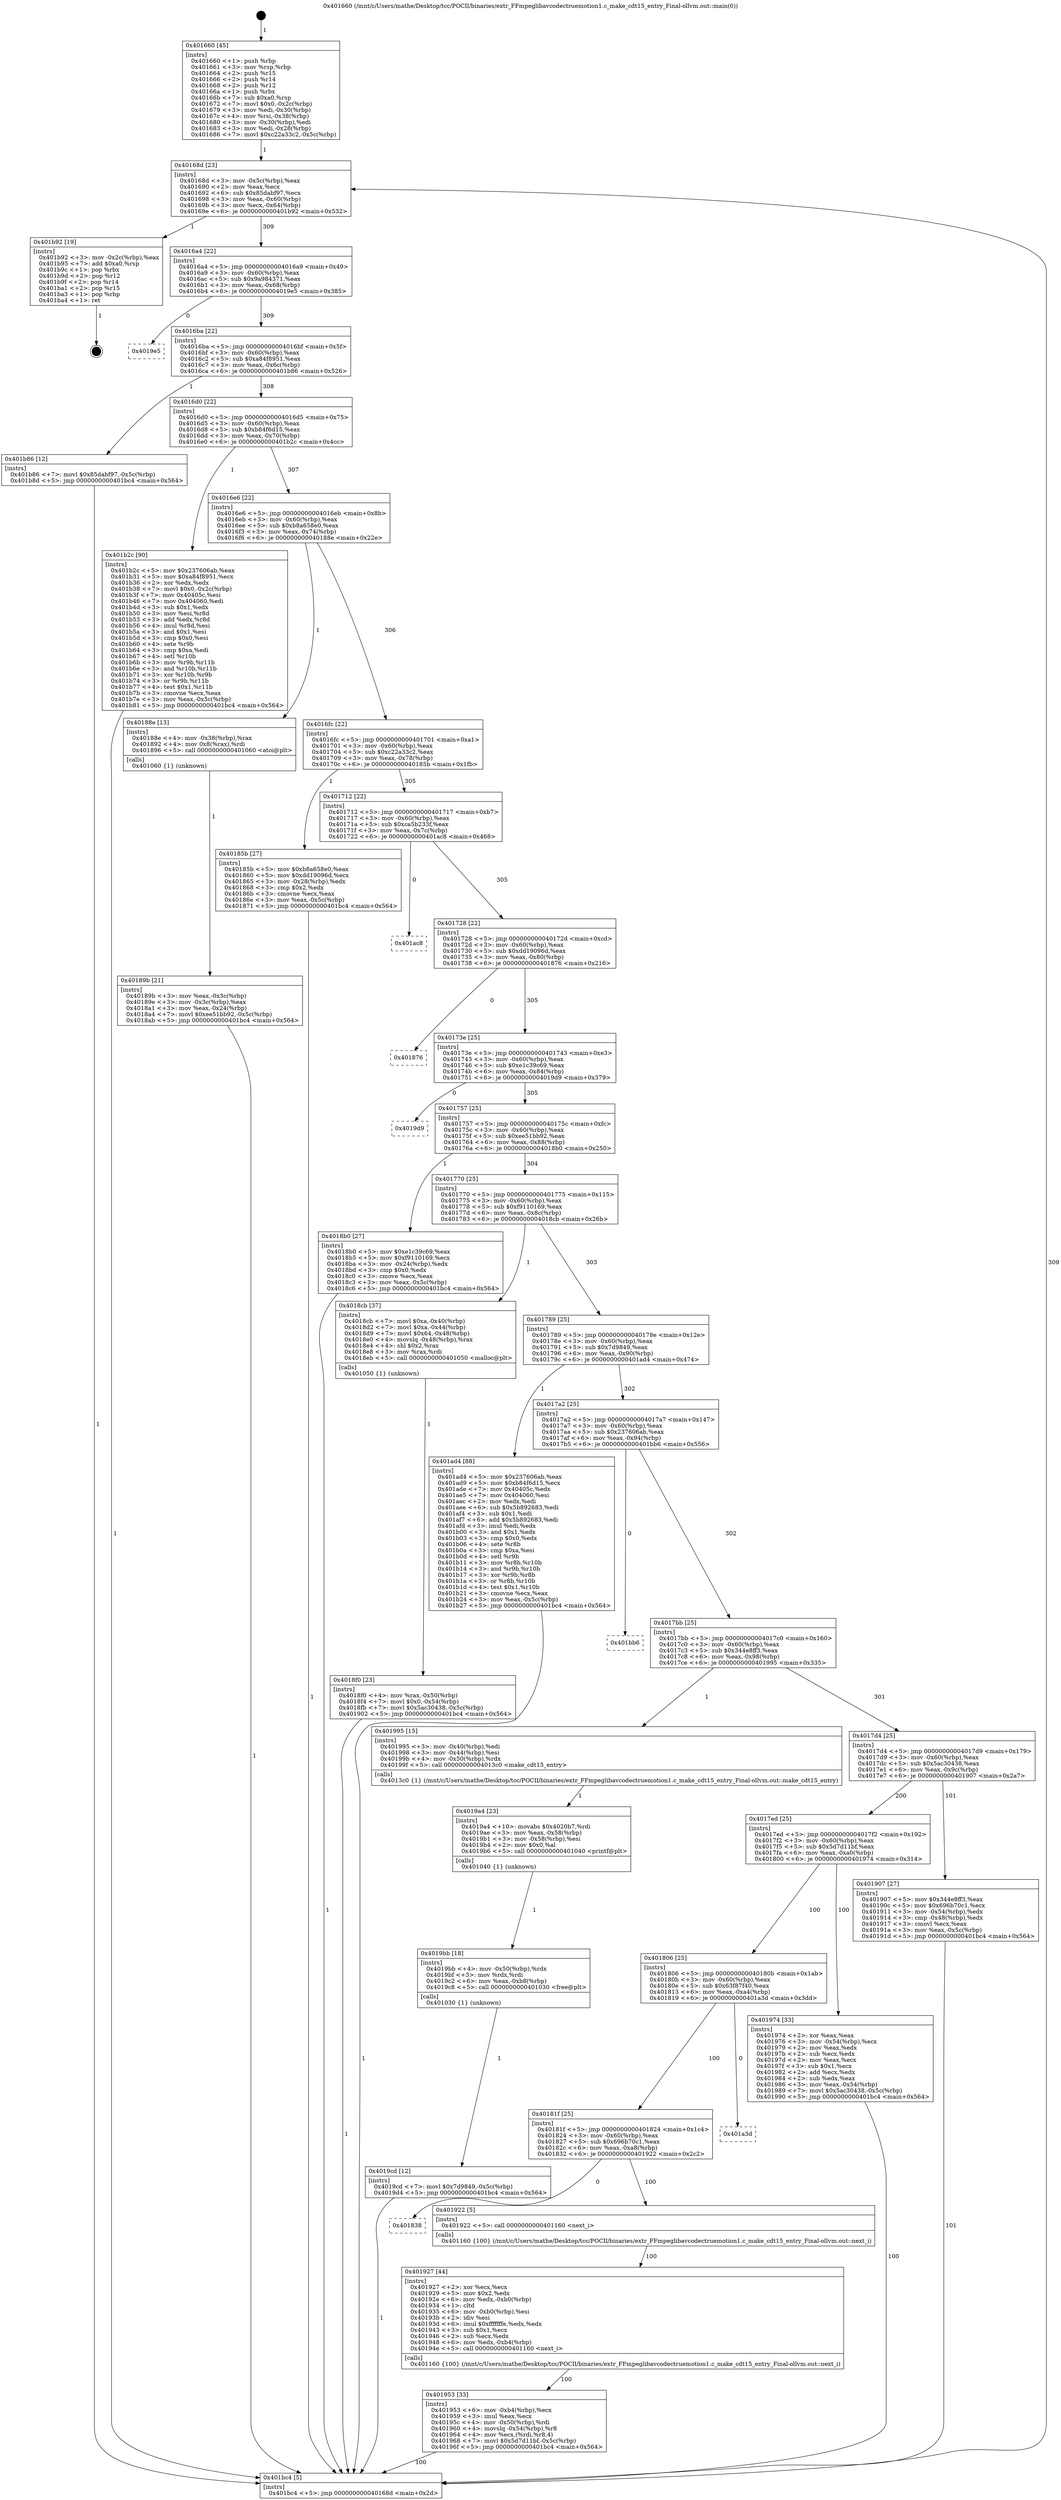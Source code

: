 digraph "0x401660" {
  label = "0x401660 (/mnt/c/Users/mathe/Desktop/tcc/POCII/binaries/extr_FFmpeglibavcodectruemotion1.c_make_cdt15_entry_Final-ollvm.out::main(0))"
  labelloc = "t"
  node[shape=record]

  Entry [label="",width=0.3,height=0.3,shape=circle,fillcolor=black,style=filled]
  "0x40168d" [label="{
     0x40168d [23]\l
     | [instrs]\l
     &nbsp;&nbsp;0x40168d \<+3\>: mov -0x5c(%rbp),%eax\l
     &nbsp;&nbsp;0x401690 \<+2\>: mov %eax,%ecx\l
     &nbsp;&nbsp;0x401692 \<+6\>: sub $0x85dabf97,%ecx\l
     &nbsp;&nbsp;0x401698 \<+3\>: mov %eax,-0x60(%rbp)\l
     &nbsp;&nbsp;0x40169b \<+3\>: mov %ecx,-0x64(%rbp)\l
     &nbsp;&nbsp;0x40169e \<+6\>: je 0000000000401b92 \<main+0x532\>\l
  }"]
  "0x401b92" [label="{
     0x401b92 [19]\l
     | [instrs]\l
     &nbsp;&nbsp;0x401b92 \<+3\>: mov -0x2c(%rbp),%eax\l
     &nbsp;&nbsp;0x401b95 \<+7\>: add $0xa0,%rsp\l
     &nbsp;&nbsp;0x401b9c \<+1\>: pop %rbx\l
     &nbsp;&nbsp;0x401b9d \<+2\>: pop %r12\l
     &nbsp;&nbsp;0x401b9f \<+2\>: pop %r14\l
     &nbsp;&nbsp;0x401ba1 \<+2\>: pop %r15\l
     &nbsp;&nbsp;0x401ba3 \<+1\>: pop %rbp\l
     &nbsp;&nbsp;0x401ba4 \<+1\>: ret\l
  }"]
  "0x4016a4" [label="{
     0x4016a4 [22]\l
     | [instrs]\l
     &nbsp;&nbsp;0x4016a4 \<+5\>: jmp 00000000004016a9 \<main+0x49\>\l
     &nbsp;&nbsp;0x4016a9 \<+3\>: mov -0x60(%rbp),%eax\l
     &nbsp;&nbsp;0x4016ac \<+5\>: sub $0x9a984371,%eax\l
     &nbsp;&nbsp;0x4016b1 \<+3\>: mov %eax,-0x68(%rbp)\l
     &nbsp;&nbsp;0x4016b4 \<+6\>: je 00000000004019e5 \<main+0x385\>\l
  }"]
  Exit [label="",width=0.3,height=0.3,shape=circle,fillcolor=black,style=filled,peripheries=2]
  "0x4019e5" [label="{
     0x4019e5\l
  }", style=dashed]
  "0x4016ba" [label="{
     0x4016ba [22]\l
     | [instrs]\l
     &nbsp;&nbsp;0x4016ba \<+5\>: jmp 00000000004016bf \<main+0x5f\>\l
     &nbsp;&nbsp;0x4016bf \<+3\>: mov -0x60(%rbp),%eax\l
     &nbsp;&nbsp;0x4016c2 \<+5\>: sub $0xa84f8951,%eax\l
     &nbsp;&nbsp;0x4016c7 \<+3\>: mov %eax,-0x6c(%rbp)\l
     &nbsp;&nbsp;0x4016ca \<+6\>: je 0000000000401b86 \<main+0x526\>\l
  }"]
  "0x4019cd" [label="{
     0x4019cd [12]\l
     | [instrs]\l
     &nbsp;&nbsp;0x4019cd \<+7\>: movl $0x7d9849,-0x5c(%rbp)\l
     &nbsp;&nbsp;0x4019d4 \<+5\>: jmp 0000000000401bc4 \<main+0x564\>\l
  }"]
  "0x401b86" [label="{
     0x401b86 [12]\l
     | [instrs]\l
     &nbsp;&nbsp;0x401b86 \<+7\>: movl $0x85dabf97,-0x5c(%rbp)\l
     &nbsp;&nbsp;0x401b8d \<+5\>: jmp 0000000000401bc4 \<main+0x564\>\l
  }"]
  "0x4016d0" [label="{
     0x4016d0 [22]\l
     | [instrs]\l
     &nbsp;&nbsp;0x4016d0 \<+5\>: jmp 00000000004016d5 \<main+0x75\>\l
     &nbsp;&nbsp;0x4016d5 \<+3\>: mov -0x60(%rbp),%eax\l
     &nbsp;&nbsp;0x4016d8 \<+5\>: sub $0xb84f6d15,%eax\l
     &nbsp;&nbsp;0x4016dd \<+3\>: mov %eax,-0x70(%rbp)\l
     &nbsp;&nbsp;0x4016e0 \<+6\>: je 0000000000401b2c \<main+0x4cc\>\l
  }"]
  "0x4019bb" [label="{
     0x4019bb [18]\l
     | [instrs]\l
     &nbsp;&nbsp;0x4019bb \<+4\>: mov -0x50(%rbp),%rdx\l
     &nbsp;&nbsp;0x4019bf \<+3\>: mov %rdx,%rdi\l
     &nbsp;&nbsp;0x4019c2 \<+6\>: mov %eax,-0xb8(%rbp)\l
     &nbsp;&nbsp;0x4019c8 \<+5\>: call 0000000000401030 \<free@plt\>\l
     | [calls]\l
     &nbsp;&nbsp;0x401030 \{1\} (unknown)\l
  }"]
  "0x401b2c" [label="{
     0x401b2c [90]\l
     | [instrs]\l
     &nbsp;&nbsp;0x401b2c \<+5\>: mov $0x237606ab,%eax\l
     &nbsp;&nbsp;0x401b31 \<+5\>: mov $0xa84f8951,%ecx\l
     &nbsp;&nbsp;0x401b36 \<+2\>: xor %edx,%edx\l
     &nbsp;&nbsp;0x401b38 \<+7\>: movl $0x0,-0x2c(%rbp)\l
     &nbsp;&nbsp;0x401b3f \<+7\>: mov 0x40405c,%esi\l
     &nbsp;&nbsp;0x401b46 \<+7\>: mov 0x404060,%edi\l
     &nbsp;&nbsp;0x401b4d \<+3\>: sub $0x1,%edx\l
     &nbsp;&nbsp;0x401b50 \<+3\>: mov %esi,%r8d\l
     &nbsp;&nbsp;0x401b53 \<+3\>: add %edx,%r8d\l
     &nbsp;&nbsp;0x401b56 \<+4\>: imul %r8d,%esi\l
     &nbsp;&nbsp;0x401b5a \<+3\>: and $0x1,%esi\l
     &nbsp;&nbsp;0x401b5d \<+3\>: cmp $0x0,%esi\l
     &nbsp;&nbsp;0x401b60 \<+4\>: sete %r9b\l
     &nbsp;&nbsp;0x401b64 \<+3\>: cmp $0xa,%edi\l
     &nbsp;&nbsp;0x401b67 \<+4\>: setl %r10b\l
     &nbsp;&nbsp;0x401b6b \<+3\>: mov %r9b,%r11b\l
     &nbsp;&nbsp;0x401b6e \<+3\>: and %r10b,%r11b\l
     &nbsp;&nbsp;0x401b71 \<+3\>: xor %r10b,%r9b\l
     &nbsp;&nbsp;0x401b74 \<+3\>: or %r9b,%r11b\l
     &nbsp;&nbsp;0x401b77 \<+4\>: test $0x1,%r11b\l
     &nbsp;&nbsp;0x401b7b \<+3\>: cmovne %ecx,%eax\l
     &nbsp;&nbsp;0x401b7e \<+3\>: mov %eax,-0x5c(%rbp)\l
     &nbsp;&nbsp;0x401b81 \<+5\>: jmp 0000000000401bc4 \<main+0x564\>\l
  }"]
  "0x4016e6" [label="{
     0x4016e6 [22]\l
     | [instrs]\l
     &nbsp;&nbsp;0x4016e6 \<+5\>: jmp 00000000004016eb \<main+0x8b\>\l
     &nbsp;&nbsp;0x4016eb \<+3\>: mov -0x60(%rbp),%eax\l
     &nbsp;&nbsp;0x4016ee \<+5\>: sub $0xb8a658e0,%eax\l
     &nbsp;&nbsp;0x4016f3 \<+3\>: mov %eax,-0x74(%rbp)\l
     &nbsp;&nbsp;0x4016f6 \<+6\>: je 000000000040188e \<main+0x22e\>\l
  }"]
  "0x4019a4" [label="{
     0x4019a4 [23]\l
     | [instrs]\l
     &nbsp;&nbsp;0x4019a4 \<+10\>: movabs $0x4020b7,%rdi\l
     &nbsp;&nbsp;0x4019ae \<+3\>: mov %eax,-0x58(%rbp)\l
     &nbsp;&nbsp;0x4019b1 \<+3\>: mov -0x58(%rbp),%esi\l
     &nbsp;&nbsp;0x4019b4 \<+2\>: mov $0x0,%al\l
     &nbsp;&nbsp;0x4019b6 \<+5\>: call 0000000000401040 \<printf@plt\>\l
     | [calls]\l
     &nbsp;&nbsp;0x401040 \{1\} (unknown)\l
  }"]
  "0x40188e" [label="{
     0x40188e [13]\l
     | [instrs]\l
     &nbsp;&nbsp;0x40188e \<+4\>: mov -0x38(%rbp),%rax\l
     &nbsp;&nbsp;0x401892 \<+4\>: mov 0x8(%rax),%rdi\l
     &nbsp;&nbsp;0x401896 \<+5\>: call 0000000000401060 \<atoi@plt\>\l
     | [calls]\l
     &nbsp;&nbsp;0x401060 \{1\} (unknown)\l
  }"]
  "0x4016fc" [label="{
     0x4016fc [22]\l
     | [instrs]\l
     &nbsp;&nbsp;0x4016fc \<+5\>: jmp 0000000000401701 \<main+0xa1\>\l
     &nbsp;&nbsp;0x401701 \<+3\>: mov -0x60(%rbp),%eax\l
     &nbsp;&nbsp;0x401704 \<+5\>: sub $0xc22a33c2,%eax\l
     &nbsp;&nbsp;0x401709 \<+3\>: mov %eax,-0x78(%rbp)\l
     &nbsp;&nbsp;0x40170c \<+6\>: je 000000000040185b \<main+0x1fb\>\l
  }"]
  "0x401953" [label="{
     0x401953 [33]\l
     | [instrs]\l
     &nbsp;&nbsp;0x401953 \<+6\>: mov -0xb4(%rbp),%ecx\l
     &nbsp;&nbsp;0x401959 \<+3\>: imul %eax,%ecx\l
     &nbsp;&nbsp;0x40195c \<+4\>: mov -0x50(%rbp),%rdi\l
     &nbsp;&nbsp;0x401960 \<+4\>: movslq -0x54(%rbp),%r8\l
     &nbsp;&nbsp;0x401964 \<+4\>: mov %ecx,(%rdi,%r8,4)\l
     &nbsp;&nbsp;0x401968 \<+7\>: movl $0x5d7d11bf,-0x5c(%rbp)\l
     &nbsp;&nbsp;0x40196f \<+5\>: jmp 0000000000401bc4 \<main+0x564\>\l
  }"]
  "0x40185b" [label="{
     0x40185b [27]\l
     | [instrs]\l
     &nbsp;&nbsp;0x40185b \<+5\>: mov $0xb8a658e0,%eax\l
     &nbsp;&nbsp;0x401860 \<+5\>: mov $0xdd19096d,%ecx\l
     &nbsp;&nbsp;0x401865 \<+3\>: mov -0x28(%rbp),%edx\l
     &nbsp;&nbsp;0x401868 \<+3\>: cmp $0x2,%edx\l
     &nbsp;&nbsp;0x40186b \<+3\>: cmovne %ecx,%eax\l
     &nbsp;&nbsp;0x40186e \<+3\>: mov %eax,-0x5c(%rbp)\l
     &nbsp;&nbsp;0x401871 \<+5\>: jmp 0000000000401bc4 \<main+0x564\>\l
  }"]
  "0x401712" [label="{
     0x401712 [22]\l
     | [instrs]\l
     &nbsp;&nbsp;0x401712 \<+5\>: jmp 0000000000401717 \<main+0xb7\>\l
     &nbsp;&nbsp;0x401717 \<+3\>: mov -0x60(%rbp),%eax\l
     &nbsp;&nbsp;0x40171a \<+5\>: sub $0xca5b233f,%eax\l
     &nbsp;&nbsp;0x40171f \<+3\>: mov %eax,-0x7c(%rbp)\l
     &nbsp;&nbsp;0x401722 \<+6\>: je 0000000000401ac8 \<main+0x468\>\l
  }"]
  "0x401bc4" [label="{
     0x401bc4 [5]\l
     | [instrs]\l
     &nbsp;&nbsp;0x401bc4 \<+5\>: jmp 000000000040168d \<main+0x2d\>\l
  }"]
  "0x401660" [label="{
     0x401660 [45]\l
     | [instrs]\l
     &nbsp;&nbsp;0x401660 \<+1\>: push %rbp\l
     &nbsp;&nbsp;0x401661 \<+3\>: mov %rsp,%rbp\l
     &nbsp;&nbsp;0x401664 \<+2\>: push %r15\l
     &nbsp;&nbsp;0x401666 \<+2\>: push %r14\l
     &nbsp;&nbsp;0x401668 \<+2\>: push %r12\l
     &nbsp;&nbsp;0x40166a \<+1\>: push %rbx\l
     &nbsp;&nbsp;0x40166b \<+7\>: sub $0xa0,%rsp\l
     &nbsp;&nbsp;0x401672 \<+7\>: movl $0x0,-0x2c(%rbp)\l
     &nbsp;&nbsp;0x401679 \<+3\>: mov %edi,-0x30(%rbp)\l
     &nbsp;&nbsp;0x40167c \<+4\>: mov %rsi,-0x38(%rbp)\l
     &nbsp;&nbsp;0x401680 \<+3\>: mov -0x30(%rbp),%edi\l
     &nbsp;&nbsp;0x401683 \<+3\>: mov %edi,-0x28(%rbp)\l
     &nbsp;&nbsp;0x401686 \<+7\>: movl $0xc22a33c2,-0x5c(%rbp)\l
  }"]
  "0x40189b" [label="{
     0x40189b [21]\l
     | [instrs]\l
     &nbsp;&nbsp;0x40189b \<+3\>: mov %eax,-0x3c(%rbp)\l
     &nbsp;&nbsp;0x40189e \<+3\>: mov -0x3c(%rbp),%eax\l
     &nbsp;&nbsp;0x4018a1 \<+3\>: mov %eax,-0x24(%rbp)\l
     &nbsp;&nbsp;0x4018a4 \<+7\>: movl $0xee51bb92,-0x5c(%rbp)\l
     &nbsp;&nbsp;0x4018ab \<+5\>: jmp 0000000000401bc4 \<main+0x564\>\l
  }"]
  "0x401927" [label="{
     0x401927 [44]\l
     | [instrs]\l
     &nbsp;&nbsp;0x401927 \<+2\>: xor %ecx,%ecx\l
     &nbsp;&nbsp;0x401929 \<+5\>: mov $0x2,%edx\l
     &nbsp;&nbsp;0x40192e \<+6\>: mov %edx,-0xb0(%rbp)\l
     &nbsp;&nbsp;0x401934 \<+1\>: cltd\l
     &nbsp;&nbsp;0x401935 \<+6\>: mov -0xb0(%rbp),%esi\l
     &nbsp;&nbsp;0x40193b \<+2\>: idiv %esi\l
     &nbsp;&nbsp;0x40193d \<+6\>: imul $0xfffffffe,%edx,%edx\l
     &nbsp;&nbsp;0x401943 \<+3\>: sub $0x1,%ecx\l
     &nbsp;&nbsp;0x401946 \<+2\>: sub %ecx,%edx\l
     &nbsp;&nbsp;0x401948 \<+6\>: mov %edx,-0xb4(%rbp)\l
     &nbsp;&nbsp;0x40194e \<+5\>: call 0000000000401160 \<next_i\>\l
     | [calls]\l
     &nbsp;&nbsp;0x401160 \{100\} (/mnt/c/Users/mathe/Desktop/tcc/POCII/binaries/extr_FFmpeglibavcodectruemotion1.c_make_cdt15_entry_Final-ollvm.out::next_i)\l
  }"]
  "0x401ac8" [label="{
     0x401ac8\l
  }", style=dashed]
  "0x401728" [label="{
     0x401728 [22]\l
     | [instrs]\l
     &nbsp;&nbsp;0x401728 \<+5\>: jmp 000000000040172d \<main+0xcd\>\l
     &nbsp;&nbsp;0x40172d \<+3\>: mov -0x60(%rbp),%eax\l
     &nbsp;&nbsp;0x401730 \<+5\>: sub $0xdd19096d,%eax\l
     &nbsp;&nbsp;0x401735 \<+3\>: mov %eax,-0x80(%rbp)\l
     &nbsp;&nbsp;0x401738 \<+6\>: je 0000000000401876 \<main+0x216\>\l
  }"]
  "0x401838" [label="{
     0x401838\l
  }", style=dashed]
  "0x401876" [label="{
     0x401876\l
  }", style=dashed]
  "0x40173e" [label="{
     0x40173e [25]\l
     | [instrs]\l
     &nbsp;&nbsp;0x40173e \<+5\>: jmp 0000000000401743 \<main+0xe3\>\l
     &nbsp;&nbsp;0x401743 \<+3\>: mov -0x60(%rbp),%eax\l
     &nbsp;&nbsp;0x401746 \<+5\>: sub $0xe1c39c69,%eax\l
     &nbsp;&nbsp;0x40174b \<+6\>: mov %eax,-0x84(%rbp)\l
     &nbsp;&nbsp;0x401751 \<+6\>: je 00000000004019d9 \<main+0x379\>\l
  }"]
  "0x401922" [label="{
     0x401922 [5]\l
     | [instrs]\l
     &nbsp;&nbsp;0x401922 \<+5\>: call 0000000000401160 \<next_i\>\l
     | [calls]\l
     &nbsp;&nbsp;0x401160 \{100\} (/mnt/c/Users/mathe/Desktop/tcc/POCII/binaries/extr_FFmpeglibavcodectruemotion1.c_make_cdt15_entry_Final-ollvm.out::next_i)\l
  }"]
  "0x4019d9" [label="{
     0x4019d9\l
  }", style=dashed]
  "0x401757" [label="{
     0x401757 [25]\l
     | [instrs]\l
     &nbsp;&nbsp;0x401757 \<+5\>: jmp 000000000040175c \<main+0xfc\>\l
     &nbsp;&nbsp;0x40175c \<+3\>: mov -0x60(%rbp),%eax\l
     &nbsp;&nbsp;0x40175f \<+5\>: sub $0xee51bb92,%eax\l
     &nbsp;&nbsp;0x401764 \<+6\>: mov %eax,-0x88(%rbp)\l
     &nbsp;&nbsp;0x40176a \<+6\>: je 00000000004018b0 \<main+0x250\>\l
  }"]
  "0x40181f" [label="{
     0x40181f [25]\l
     | [instrs]\l
     &nbsp;&nbsp;0x40181f \<+5\>: jmp 0000000000401824 \<main+0x1c4\>\l
     &nbsp;&nbsp;0x401824 \<+3\>: mov -0x60(%rbp),%eax\l
     &nbsp;&nbsp;0x401827 \<+5\>: sub $0x696b70c1,%eax\l
     &nbsp;&nbsp;0x40182c \<+6\>: mov %eax,-0xa8(%rbp)\l
     &nbsp;&nbsp;0x401832 \<+6\>: je 0000000000401922 \<main+0x2c2\>\l
  }"]
  "0x4018b0" [label="{
     0x4018b0 [27]\l
     | [instrs]\l
     &nbsp;&nbsp;0x4018b0 \<+5\>: mov $0xe1c39c69,%eax\l
     &nbsp;&nbsp;0x4018b5 \<+5\>: mov $0xf9110169,%ecx\l
     &nbsp;&nbsp;0x4018ba \<+3\>: mov -0x24(%rbp),%edx\l
     &nbsp;&nbsp;0x4018bd \<+3\>: cmp $0x0,%edx\l
     &nbsp;&nbsp;0x4018c0 \<+3\>: cmove %ecx,%eax\l
     &nbsp;&nbsp;0x4018c3 \<+3\>: mov %eax,-0x5c(%rbp)\l
     &nbsp;&nbsp;0x4018c6 \<+5\>: jmp 0000000000401bc4 \<main+0x564\>\l
  }"]
  "0x401770" [label="{
     0x401770 [25]\l
     | [instrs]\l
     &nbsp;&nbsp;0x401770 \<+5\>: jmp 0000000000401775 \<main+0x115\>\l
     &nbsp;&nbsp;0x401775 \<+3\>: mov -0x60(%rbp),%eax\l
     &nbsp;&nbsp;0x401778 \<+5\>: sub $0xf9110169,%eax\l
     &nbsp;&nbsp;0x40177d \<+6\>: mov %eax,-0x8c(%rbp)\l
     &nbsp;&nbsp;0x401783 \<+6\>: je 00000000004018cb \<main+0x26b\>\l
  }"]
  "0x401a3d" [label="{
     0x401a3d\l
  }", style=dashed]
  "0x4018cb" [label="{
     0x4018cb [37]\l
     | [instrs]\l
     &nbsp;&nbsp;0x4018cb \<+7\>: movl $0xa,-0x40(%rbp)\l
     &nbsp;&nbsp;0x4018d2 \<+7\>: movl $0xa,-0x44(%rbp)\l
     &nbsp;&nbsp;0x4018d9 \<+7\>: movl $0x64,-0x48(%rbp)\l
     &nbsp;&nbsp;0x4018e0 \<+4\>: movslq -0x48(%rbp),%rax\l
     &nbsp;&nbsp;0x4018e4 \<+4\>: shl $0x2,%rax\l
     &nbsp;&nbsp;0x4018e8 \<+3\>: mov %rax,%rdi\l
     &nbsp;&nbsp;0x4018eb \<+5\>: call 0000000000401050 \<malloc@plt\>\l
     | [calls]\l
     &nbsp;&nbsp;0x401050 \{1\} (unknown)\l
  }"]
  "0x401789" [label="{
     0x401789 [25]\l
     | [instrs]\l
     &nbsp;&nbsp;0x401789 \<+5\>: jmp 000000000040178e \<main+0x12e\>\l
     &nbsp;&nbsp;0x40178e \<+3\>: mov -0x60(%rbp),%eax\l
     &nbsp;&nbsp;0x401791 \<+5\>: sub $0x7d9849,%eax\l
     &nbsp;&nbsp;0x401796 \<+6\>: mov %eax,-0x90(%rbp)\l
     &nbsp;&nbsp;0x40179c \<+6\>: je 0000000000401ad4 \<main+0x474\>\l
  }"]
  "0x4018f0" [label="{
     0x4018f0 [23]\l
     | [instrs]\l
     &nbsp;&nbsp;0x4018f0 \<+4\>: mov %rax,-0x50(%rbp)\l
     &nbsp;&nbsp;0x4018f4 \<+7\>: movl $0x0,-0x54(%rbp)\l
     &nbsp;&nbsp;0x4018fb \<+7\>: movl $0x5ac30438,-0x5c(%rbp)\l
     &nbsp;&nbsp;0x401902 \<+5\>: jmp 0000000000401bc4 \<main+0x564\>\l
  }"]
  "0x401806" [label="{
     0x401806 [25]\l
     | [instrs]\l
     &nbsp;&nbsp;0x401806 \<+5\>: jmp 000000000040180b \<main+0x1ab\>\l
     &nbsp;&nbsp;0x40180b \<+3\>: mov -0x60(%rbp),%eax\l
     &nbsp;&nbsp;0x40180e \<+5\>: sub $0x63f87f40,%eax\l
     &nbsp;&nbsp;0x401813 \<+6\>: mov %eax,-0xa4(%rbp)\l
     &nbsp;&nbsp;0x401819 \<+6\>: je 0000000000401a3d \<main+0x3dd\>\l
  }"]
  "0x401ad4" [label="{
     0x401ad4 [88]\l
     | [instrs]\l
     &nbsp;&nbsp;0x401ad4 \<+5\>: mov $0x237606ab,%eax\l
     &nbsp;&nbsp;0x401ad9 \<+5\>: mov $0xb84f6d15,%ecx\l
     &nbsp;&nbsp;0x401ade \<+7\>: mov 0x40405c,%edx\l
     &nbsp;&nbsp;0x401ae5 \<+7\>: mov 0x404060,%esi\l
     &nbsp;&nbsp;0x401aec \<+2\>: mov %edx,%edi\l
     &nbsp;&nbsp;0x401aee \<+6\>: sub $0x5b892683,%edi\l
     &nbsp;&nbsp;0x401af4 \<+3\>: sub $0x1,%edi\l
     &nbsp;&nbsp;0x401af7 \<+6\>: add $0x5b892683,%edi\l
     &nbsp;&nbsp;0x401afd \<+3\>: imul %edi,%edx\l
     &nbsp;&nbsp;0x401b00 \<+3\>: and $0x1,%edx\l
     &nbsp;&nbsp;0x401b03 \<+3\>: cmp $0x0,%edx\l
     &nbsp;&nbsp;0x401b06 \<+4\>: sete %r8b\l
     &nbsp;&nbsp;0x401b0a \<+3\>: cmp $0xa,%esi\l
     &nbsp;&nbsp;0x401b0d \<+4\>: setl %r9b\l
     &nbsp;&nbsp;0x401b11 \<+3\>: mov %r8b,%r10b\l
     &nbsp;&nbsp;0x401b14 \<+3\>: and %r9b,%r10b\l
     &nbsp;&nbsp;0x401b17 \<+3\>: xor %r9b,%r8b\l
     &nbsp;&nbsp;0x401b1a \<+3\>: or %r8b,%r10b\l
     &nbsp;&nbsp;0x401b1d \<+4\>: test $0x1,%r10b\l
     &nbsp;&nbsp;0x401b21 \<+3\>: cmovne %ecx,%eax\l
     &nbsp;&nbsp;0x401b24 \<+3\>: mov %eax,-0x5c(%rbp)\l
     &nbsp;&nbsp;0x401b27 \<+5\>: jmp 0000000000401bc4 \<main+0x564\>\l
  }"]
  "0x4017a2" [label="{
     0x4017a2 [25]\l
     | [instrs]\l
     &nbsp;&nbsp;0x4017a2 \<+5\>: jmp 00000000004017a7 \<main+0x147\>\l
     &nbsp;&nbsp;0x4017a7 \<+3\>: mov -0x60(%rbp),%eax\l
     &nbsp;&nbsp;0x4017aa \<+5\>: sub $0x237606ab,%eax\l
     &nbsp;&nbsp;0x4017af \<+6\>: mov %eax,-0x94(%rbp)\l
     &nbsp;&nbsp;0x4017b5 \<+6\>: je 0000000000401bb6 \<main+0x556\>\l
  }"]
  "0x401974" [label="{
     0x401974 [33]\l
     | [instrs]\l
     &nbsp;&nbsp;0x401974 \<+2\>: xor %eax,%eax\l
     &nbsp;&nbsp;0x401976 \<+3\>: mov -0x54(%rbp),%ecx\l
     &nbsp;&nbsp;0x401979 \<+2\>: mov %eax,%edx\l
     &nbsp;&nbsp;0x40197b \<+2\>: sub %ecx,%edx\l
     &nbsp;&nbsp;0x40197d \<+2\>: mov %eax,%ecx\l
     &nbsp;&nbsp;0x40197f \<+3\>: sub $0x1,%ecx\l
     &nbsp;&nbsp;0x401982 \<+2\>: add %ecx,%edx\l
     &nbsp;&nbsp;0x401984 \<+2\>: sub %edx,%eax\l
     &nbsp;&nbsp;0x401986 \<+3\>: mov %eax,-0x54(%rbp)\l
     &nbsp;&nbsp;0x401989 \<+7\>: movl $0x5ac30438,-0x5c(%rbp)\l
     &nbsp;&nbsp;0x401990 \<+5\>: jmp 0000000000401bc4 \<main+0x564\>\l
  }"]
  "0x401bb6" [label="{
     0x401bb6\l
  }", style=dashed]
  "0x4017bb" [label="{
     0x4017bb [25]\l
     | [instrs]\l
     &nbsp;&nbsp;0x4017bb \<+5\>: jmp 00000000004017c0 \<main+0x160\>\l
     &nbsp;&nbsp;0x4017c0 \<+3\>: mov -0x60(%rbp),%eax\l
     &nbsp;&nbsp;0x4017c3 \<+5\>: sub $0x344e8ff3,%eax\l
     &nbsp;&nbsp;0x4017c8 \<+6\>: mov %eax,-0x98(%rbp)\l
     &nbsp;&nbsp;0x4017ce \<+6\>: je 0000000000401995 \<main+0x335\>\l
  }"]
  "0x4017ed" [label="{
     0x4017ed [25]\l
     | [instrs]\l
     &nbsp;&nbsp;0x4017ed \<+5\>: jmp 00000000004017f2 \<main+0x192\>\l
     &nbsp;&nbsp;0x4017f2 \<+3\>: mov -0x60(%rbp),%eax\l
     &nbsp;&nbsp;0x4017f5 \<+5\>: sub $0x5d7d11bf,%eax\l
     &nbsp;&nbsp;0x4017fa \<+6\>: mov %eax,-0xa0(%rbp)\l
     &nbsp;&nbsp;0x401800 \<+6\>: je 0000000000401974 \<main+0x314\>\l
  }"]
  "0x401995" [label="{
     0x401995 [15]\l
     | [instrs]\l
     &nbsp;&nbsp;0x401995 \<+3\>: mov -0x40(%rbp),%edi\l
     &nbsp;&nbsp;0x401998 \<+3\>: mov -0x44(%rbp),%esi\l
     &nbsp;&nbsp;0x40199b \<+4\>: mov -0x50(%rbp),%rdx\l
     &nbsp;&nbsp;0x40199f \<+5\>: call 00000000004013c0 \<make_cdt15_entry\>\l
     | [calls]\l
     &nbsp;&nbsp;0x4013c0 \{1\} (/mnt/c/Users/mathe/Desktop/tcc/POCII/binaries/extr_FFmpeglibavcodectruemotion1.c_make_cdt15_entry_Final-ollvm.out::make_cdt15_entry)\l
  }"]
  "0x4017d4" [label="{
     0x4017d4 [25]\l
     | [instrs]\l
     &nbsp;&nbsp;0x4017d4 \<+5\>: jmp 00000000004017d9 \<main+0x179\>\l
     &nbsp;&nbsp;0x4017d9 \<+3\>: mov -0x60(%rbp),%eax\l
     &nbsp;&nbsp;0x4017dc \<+5\>: sub $0x5ac30438,%eax\l
     &nbsp;&nbsp;0x4017e1 \<+6\>: mov %eax,-0x9c(%rbp)\l
     &nbsp;&nbsp;0x4017e7 \<+6\>: je 0000000000401907 \<main+0x2a7\>\l
  }"]
  "0x401907" [label="{
     0x401907 [27]\l
     | [instrs]\l
     &nbsp;&nbsp;0x401907 \<+5\>: mov $0x344e8ff3,%eax\l
     &nbsp;&nbsp;0x40190c \<+5\>: mov $0x696b70c1,%ecx\l
     &nbsp;&nbsp;0x401911 \<+3\>: mov -0x54(%rbp),%edx\l
     &nbsp;&nbsp;0x401914 \<+3\>: cmp -0x48(%rbp),%edx\l
     &nbsp;&nbsp;0x401917 \<+3\>: cmovl %ecx,%eax\l
     &nbsp;&nbsp;0x40191a \<+3\>: mov %eax,-0x5c(%rbp)\l
     &nbsp;&nbsp;0x40191d \<+5\>: jmp 0000000000401bc4 \<main+0x564\>\l
  }"]
  Entry -> "0x401660" [label=" 1"]
  "0x40168d" -> "0x401b92" [label=" 1"]
  "0x40168d" -> "0x4016a4" [label=" 309"]
  "0x401b92" -> Exit [label=" 1"]
  "0x4016a4" -> "0x4019e5" [label=" 0"]
  "0x4016a4" -> "0x4016ba" [label=" 309"]
  "0x401b86" -> "0x401bc4" [label=" 1"]
  "0x4016ba" -> "0x401b86" [label=" 1"]
  "0x4016ba" -> "0x4016d0" [label=" 308"]
  "0x401b2c" -> "0x401bc4" [label=" 1"]
  "0x4016d0" -> "0x401b2c" [label=" 1"]
  "0x4016d0" -> "0x4016e6" [label=" 307"]
  "0x401ad4" -> "0x401bc4" [label=" 1"]
  "0x4016e6" -> "0x40188e" [label=" 1"]
  "0x4016e6" -> "0x4016fc" [label=" 306"]
  "0x4019cd" -> "0x401bc4" [label=" 1"]
  "0x4016fc" -> "0x40185b" [label=" 1"]
  "0x4016fc" -> "0x401712" [label=" 305"]
  "0x40185b" -> "0x401bc4" [label=" 1"]
  "0x401660" -> "0x40168d" [label=" 1"]
  "0x401bc4" -> "0x40168d" [label=" 309"]
  "0x40188e" -> "0x40189b" [label=" 1"]
  "0x40189b" -> "0x401bc4" [label=" 1"]
  "0x4019bb" -> "0x4019cd" [label=" 1"]
  "0x401712" -> "0x401ac8" [label=" 0"]
  "0x401712" -> "0x401728" [label=" 305"]
  "0x4019a4" -> "0x4019bb" [label=" 1"]
  "0x401728" -> "0x401876" [label=" 0"]
  "0x401728" -> "0x40173e" [label=" 305"]
  "0x401995" -> "0x4019a4" [label=" 1"]
  "0x40173e" -> "0x4019d9" [label=" 0"]
  "0x40173e" -> "0x401757" [label=" 305"]
  "0x401974" -> "0x401bc4" [label=" 100"]
  "0x401757" -> "0x4018b0" [label=" 1"]
  "0x401757" -> "0x401770" [label=" 304"]
  "0x4018b0" -> "0x401bc4" [label=" 1"]
  "0x401927" -> "0x401953" [label=" 100"]
  "0x401770" -> "0x4018cb" [label=" 1"]
  "0x401770" -> "0x401789" [label=" 303"]
  "0x4018cb" -> "0x4018f0" [label=" 1"]
  "0x4018f0" -> "0x401bc4" [label=" 1"]
  "0x401922" -> "0x401927" [label=" 100"]
  "0x401789" -> "0x401ad4" [label=" 1"]
  "0x401789" -> "0x4017a2" [label=" 302"]
  "0x40181f" -> "0x401922" [label=" 100"]
  "0x4017a2" -> "0x401bb6" [label=" 0"]
  "0x4017a2" -> "0x4017bb" [label=" 302"]
  "0x401953" -> "0x401bc4" [label=" 100"]
  "0x4017bb" -> "0x401995" [label=" 1"]
  "0x4017bb" -> "0x4017d4" [label=" 301"]
  "0x401806" -> "0x401a3d" [label=" 0"]
  "0x4017d4" -> "0x401907" [label=" 101"]
  "0x4017d4" -> "0x4017ed" [label=" 200"]
  "0x401907" -> "0x401bc4" [label=" 101"]
  "0x401806" -> "0x40181f" [label=" 100"]
  "0x4017ed" -> "0x401974" [label=" 100"]
  "0x4017ed" -> "0x401806" [label=" 100"]
  "0x40181f" -> "0x401838" [label=" 0"]
}
